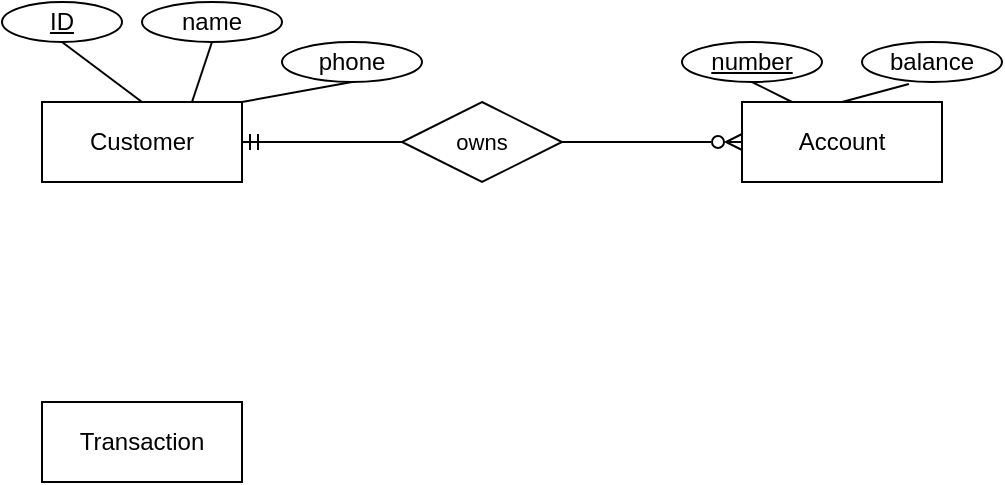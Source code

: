 <mxfile version="24.9.3">
  <diagram name="Page-1" id="yyHbFrP4hnz60t05eZxh">
    <mxGraphModel dx="596" dy="378" grid="1" gridSize="10" guides="1" tooltips="1" connect="1" arrows="1" fold="1" page="1" pageScale="1" pageWidth="850" pageHeight="1100" math="0" shadow="0">
      <root>
        <mxCell id="0" />
        <mxCell id="1" parent="0" />
        <mxCell id="SNJbVYZoyfHWFcvHvl9G-5" style="rounded=0;orthogonalLoop=1;jettySize=auto;html=1;exitX=0.5;exitY=0;exitDx=0;exitDy=0;entryX=0.5;entryY=1;entryDx=0;entryDy=0;endArrow=none;endFill=0;" edge="1" parent="1" source="SNJbVYZoyfHWFcvHvl9G-1" target="SNJbVYZoyfHWFcvHvl9G-4">
          <mxGeometry relative="1" as="geometry" />
        </mxCell>
        <mxCell id="SNJbVYZoyfHWFcvHvl9G-8" style="edgeStyle=none;shape=connector;rounded=0;orthogonalLoop=1;jettySize=auto;html=1;exitX=0.75;exitY=0;exitDx=0;exitDy=0;entryX=0.5;entryY=1;entryDx=0;entryDy=0;strokeColor=default;align=center;verticalAlign=middle;fontFamily=Helvetica;fontSize=11;fontColor=default;labelBackgroundColor=default;endArrow=none;endFill=0;" edge="1" parent="1" source="SNJbVYZoyfHWFcvHvl9G-1" target="SNJbVYZoyfHWFcvHvl9G-6">
          <mxGeometry relative="1" as="geometry" />
        </mxCell>
        <mxCell id="SNJbVYZoyfHWFcvHvl9G-10" style="edgeStyle=none;shape=connector;rounded=0;orthogonalLoop=1;jettySize=auto;html=1;exitX=1;exitY=0;exitDx=0;exitDy=0;entryX=0.5;entryY=1;entryDx=0;entryDy=0;strokeColor=default;align=center;verticalAlign=middle;fontFamily=Helvetica;fontSize=11;fontColor=default;labelBackgroundColor=default;endArrow=none;endFill=0;" edge="1" parent="1" source="SNJbVYZoyfHWFcvHvl9G-1" target="SNJbVYZoyfHWFcvHvl9G-9">
          <mxGeometry relative="1" as="geometry" />
        </mxCell>
        <mxCell id="SNJbVYZoyfHWFcvHvl9G-16" style="edgeStyle=none;shape=connector;rounded=0;orthogonalLoop=1;jettySize=auto;html=1;exitX=1;exitY=0.5;exitDx=0;exitDy=0;entryX=0;entryY=0.5;entryDx=0;entryDy=0;strokeColor=default;align=center;verticalAlign=middle;fontFamily=Helvetica;fontSize=11;fontColor=default;labelBackgroundColor=default;endArrow=none;endFill=0;startArrow=ERmandOne;startFill=0;" edge="1" parent="1" source="SNJbVYZoyfHWFcvHvl9G-1" target="SNJbVYZoyfHWFcvHvl9G-15">
          <mxGeometry relative="1" as="geometry" />
        </mxCell>
        <mxCell id="SNJbVYZoyfHWFcvHvl9G-1" value="Customer" style="whiteSpace=wrap;html=1;align=center;" vertex="1" parent="1">
          <mxGeometry x="80" y="90" width="100" height="40" as="geometry" />
        </mxCell>
        <mxCell id="SNJbVYZoyfHWFcvHvl9G-12" style="edgeStyle=none;shape=connector;rounded=0;orthogonalLoop=1;jettySize=auto;html=1;exitX=0.25;exitY=0;exitDx=0;exitDy=0;entryX=0.5;entryY=1;entryDx=0;entryDy=0;strokeColor=default;align=center;verticalAlign=middle;fontFamily=Helvetica;fontSize=11;fontColor=default;labelBackgroundColor=default;endArrow=none;endFill=0;" edge="1" parent="1" source="SNJbVYZoyfHWFcvHvl9G-2" target="SNJbVYZoyfHWFcvHvl9G-11">
          <mxGeometry relative="1" as="geometry" />
        </mxCell>
        <mxCell id="SNJbVYZoyfHWFcvHvl9G-2" value="Account" style="whiteSpace=wrap;html=1;align=center;" vertex="1" parent="1">
          <mxGeometry x="430" y="90" width="100" height="40" as="geometry" />
        </mxCell>
        <mxCell id="SNJbVYZoyfHWFcvHvl9G-3" value="Transaction" style="whiteSpace=wrap;html=1;align=center;" vertex="1" parent="1">
          <mxGeometry x="80" y="240" width="100" height="40" as="geometry" />
        </mxCell>
        <mxCell id="SNJbVYZoyfHWFcvHvl9G-4" value="ID" style="ellipse;whiteSpace=wrap;html=1;align=center;fontStyle=4" vertex="1" parent="1">
          <mxGeometry x="60" y="40" width="60" height="20" as="geometry" />
        </mxCell>
        <mxCell id="SNJbVYZoyfHWFcvHvl9G-6" value="name" style="ellipse;whiteSpace=wrap;html=1;align=center;" vertex="1" parent="1">
          <mxGeometry x="130" y="40" width="70" height="20" as="geometry" />
        </mxCell>
        <mxCell id="SNJbVYZoyfHWFcvHvl9G-9" value="phone" style="ellipse;whiteSpace=wrap;html=1;align=center;" vertex="1" parent="1">
          <mxGeometry x="200" y="60" width="70" height="20" as="geometry" />
        </mxCell>
        <mxCell id="SNJbVYZoyfHWFcvHvl9G-11" value="number" style="ellipse;whiteSpace=wrap;html=1;align=center;fontStyle=4" vertex="1" parent="1">
          <mxGeometry x="400" y="60" width="70" height="20" as="geometry" />
        </mxCell>
        <mxCell id="SNJbVYZoyfHWFcvHvl9G-13" value="balance" style="ellipse;whiteSpace=wrap;html=1;align=center;" vertex="1" parent="1">
          <mxGeometry x="490" y="60" width="70" height="20" as="geometry" />
        </mxCell>
        <mxCell id="SNJbVYZoyfHWFcvHvl9G-14" style="edgeStyle=none;shape=connector;rounded=0;orthogonalLoop=1;jettySize=auto;html=1;exitX=0.5;exitY=0;exitDx=0;exitDy=0;entryX=0.335;entryY=1.048;entryDx=0;entryDy=0;entryPerimeter=0;strokeColor=default;align=center;verticalAlign=middle;fontFamily=Helvetica;fontSize=11;fontColor=default;labelBackgroundColor=default;endArrow=none;endFill=0;" edge="1" parent="1" source="SNJbVYZoyfHWFcvHvl9G-2" target="SNJbVYZoyfHWFcvHvl9G-13">
          <mxGeometry relative="1" as="geometry" />
        </mxCell>
        <mxCell id="SNJbVYZoyfHWFcvHvl9G-17" style="edgeStyle=none;shape=connector;rounded=0;orthogonalLoop=1;jettySize=auto;html=1;exitX=1;exitY=0.5;exitDx=0;exitDy=0;strokeColor=default;align=center;verticalAlign=middle;fontFamily=Helvetica;fontSize=11;fontColor=default;labelBackgroundColor=default;endArrow=ERzeroToMany;endFill=0;" edge="1" parent="1" source="SNJbVYZoyfHWFcvHvl9G-15" target="SNJbVYZoyfHWFcvHvl9G-2">
          <mxGeometry relative="1" as="geometry" />
        </mxCell>
        <mxCell id="SNJbVYZoyfHWFcvHvl9G-15" value="owns" style="shape=rhombus;perimeter=rhombusPerimeter;whiteSpace=wrap;html=1;align=center;fontFamily=Helvetica;fontSize=11;fontColor=default;labelBackgroundColor=default;" vertex="1" parent="1">
          <mxGeometry x="260" y="90" width="80" height="40" as="geometry" />
        </mxCell>
      </root>
    </mxGraphModel>
  </diagram>
</mxfile>
